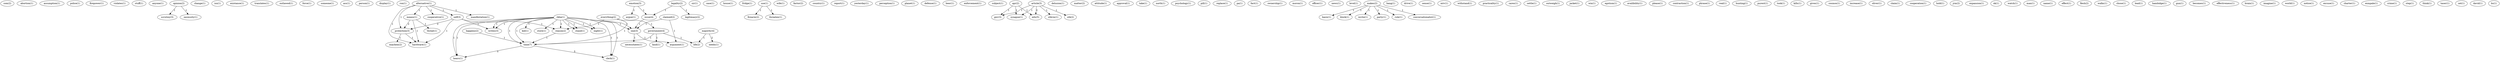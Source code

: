 digraph G {
  com [ label="com(2)" ];
  abortion [ label="abortion(1)" ];
  assumption [ label="assumption(1)" ];
  police [ label="police(1)" ];
  firepower [ label="firepower(1)" ];
  violates [ label="violates(1)" ];
  stuff [ label="stuff(1)" ];
  anyone [ label="anyone(1)" ];
  opinion [ label="opinion(2)" ];
  scrutiny [ label="scrutiny(3)" ];
  necessity [ label="necessity(1)" ];
  change [ label="change(1)" ];
  isn [ label="isn(1)" ];
  existance [ label="existance(1)" ];
  translates [ label="translates(1)" ];
  outlawed [ label="outlawed(1)" ];
  force [ label="force(1)" ];
  someone [ label="someone(1)" ];
  ass [ label="ass(1)" ];
  person [ label="person(1)" ];
  display [ label="display(1)" ];
  ron [ label="ron(1)" ];
  alternative [ label="alternative(1)" ];
  self [ label="self(3)" ];
  cooperative [ label="cooperative(1)" ];
  means [ label="means(1)" ];
  manifestation [ label="manifestation(1)" ];
  protection [ label="protection(3)" ];
  hardware [ label="hardware(1)" ];
  sir [ label="sir(1)" ];
  case [ label="case(1)" ];
  house [ label="house(1)" ];
  fridge [ label="fridge(1)" ];
  use [ label="use(1)" ];
  firearm [ label="firearm(2)" ];
  threaten [ label="threaten(1)" ];
  wife [ label="wife(1)" ];
  factor [ label="factor(2)" ];
  country [ label="country(1)" ];
  report [ label="report(1)" ];
  yesterday [ label="yesterday(1)" ];
  perception [ label="perception(1)" ];
  planet [ label="planet(1)" ];
  defense [ label="defense(1)" ];
  beer [ label="beer(1)" ];
  claimed [ label="claimed(2)" ];
  one [ label="one(3)" ];
  argument [ label="argument(1)" ];
  reason [ label="reason(2)" ];
  writes [ label="writes(3)" ];
  enforcement [ label="enforcement(1)" ];
  subject [ label="subject(1)" ];
  article [ label="article(3)" ];
  synapse [ label="synapse(1)" ];
  edu [ label="edu(5)" ];
  utk [ label="utk(2)" ];
  gnv [ label="gnv(3)" ];
  utkvm [ label="utkvm(1)" ];
  delusion [ label="delusion(1)" ];
  matter [ label="matter(2)" ];
  attitude [ label="attitude(1)" ];
  approval [ label="approval(1)" ];
  take [ label="take(1)" ];
  north [ label="north(1)" ];
  psychology [ label="psychology(1)" ];
  pill [ label="pill(1)" ];
  replace [ label="replace(1)" ];
  pa [ label="pa(1)" ];
  fact [ label="fact(1)" ];
  ownership [ label="ownership(1)" ];
  moron [ label="moron(1)" ];
  officer [ label="officer(1)" ];
  news [ label="news(1)" ];
  level [ label="level(1)" ];
  emotion [ label="emotion(3)" ];
  argue [ label="argue(1)" ];
  issue [ label="issue(4)" ];
  apr [ label="apr(2)" ];
  makes [ label="makes(2)" ];
  basis [ label="basis(1)" ];
  block [ label="block(1)" ];
  invite [ label="invite(1)" ];
  party [ label="party(1)" ];
  rule [ label="rule(1)" ];
  conversationalist [ label="conversationalist(1)" ];
  bang [ label="bang(1)" ];
  drive [ label="drive(1)" ];
  sense [ label="sense(1)" ];
  mtv [ label="mtv(1)" ];
  withstand [ label="withstand(1)" ];
  practicality [ label="practicality(1)" ];
  threat [ label="threat(1)" ];
  legality [ label="legality(2)" ];
  legitimacy [ label="legitimacy(2)" ];
  cares [ label="cares(1)" ];
  settle [ label="settle(1)" ];
  outweigh [ label="outweigh(1)" ];
  jacket [ label="jacket(1)" ];
  win [ label="win(1)" ];
  egotism [ label="egotism(1)" ];
  availibility [ label="availibility(1)" ];
  please [ label="please(1)" ];
  contraction [ label="contraction(1)" ];
  phrase [ label="phrase(1)" ];
  veal [ label="veal(1)" ];
  hunting [ label="hunting(1)" ];
  everything [ label="everything(2)" ];
  government [ label="government(4)" ];
  time [ label="time(7)" ];
  purest [ label="purest(1)" ];
  mayhem [ label="mayhem(2)" ];
  took [ label="took(1)" ];
  kills [ label="kills(1)" ];
  gives [ label="gives(1)" ];
  cosmos [ label="cosmos(1)" ];
  increase [ label="increase(1)" ];
  oliver [ label="oliver(1)" ];
  rkba [ label="rkba(3)" ];
  kid [ label="kid(1)" ];
  store [ label="store(1)" ];
  stand [ label="stand(1)" ];
  night [ label="night(1)" ];
  hears [ label="hears(1)" ];
  clerk [ label="clerk(1)" ];
  claim [ label="claim(1)" ];
  cooperation [ label="cooperation(1)" ];
  hold [ label="hold(1)" ];
  jrm [ label="jrm(2)" ];
  expansion [ label="expansion(1)" ];
  ok [ label="ok(1)" ];
  watch [ label="watch(1)" ];
  man [ label="man(1)" ];
  use [ label="use(1)" ];
  name [ label="name(1)" ];
  effect [ label="effect(1)" ];
  flesh [ label="flesh(2)" ];
  walks [ label="walks(1)" ];
  chose [ label="chose(1)" ];
  lead [ label="lead(1)" ];
  hambidge [ label="hambidge(1)" ];
  gun [ label="gun(1)" ];
  becomes [ label="becomes(1)" ];
  rkba [ label="rkba(1)" ];
  effectiveness [ label="effectiveness(1)" ];
  majority [ label="majority(4)" ];
  needs [ label="needs(1)" ];
  life [ label="life(2)" ];
  brain [ label="brain(1)" ];
  imagine [ label="imagine(1)" ];
  necessitates [ label="necessitates(1)" ];
  world [ label="world(1)" ];
  notice [ label="notice(1)" ];
  excuse [ label="excuse(1)" ];
  charter [ label="charter(1)" ];
  happens [ label="happens(2)" ];
  kind [ label="kind(1)" ];
  exmpale [ label="exmpale(1)" ];
  crime [ label="crime(1)" ];
  step [ label="step(1)" ];
  think [ label="think(1)" ];
  taser [ label="taser(1)" ];
  pa [ label="pa(1)" ];
  set [ label="set(1)" ];
  david [ label="david(1)" ];
  bs [ label="bs(1)" ];
  opinion -> scrutiny [ label="1" ];
  opinion -> necessity [ label="1" ];
  alternative -> self [ label="1" ];
  alternative -> cooperative [ label="1" ];
  alternative -> means [ label="1" ];
  alternative -> manifestation [ label="1" ];
  alternative -> protection [ label="1" ];
  alternative -> hardware [ label="1" ];
  use -> firearm [ label="1" ];
  use -> threaten [ label="1" ];
  claimed -> one [ label="1" ];
  claimed -> argument [ label="1" ];
  self -> protection [ label="2" ];
  self -> hardware [ label="1" ];
  self -> reason [ label="1" ];
  self -> writes [ label="1" ];
  article -> synapse [ label="1" ];
  article -> edu [ label="2" ];
  article -> utk [ label="1" ];
  article -> gnv [ label="1" ];
  article -> utkvm [ label="1" ];
  emotion -> argue [ label="1" ];
  emotion -> issue [ label="1" ];
  apr -> synapse [ label="1" ];
  apr -> edu [ label="1" ];
  apr -> gnv [ label="1" ];
  makes -> basis [ label="1" ];
  makes -> block [ label="1" ];
  makes -> invite [ label="1" ];
  makes -> party [ label="1" ];
  makes -> rule [ label="1" ];
  makes -> conversationalist [ label="1" ];
  means -> threat [ label="1" ];
  means -> protection [ label="2" ];
  means -> hardware [ label="1" ];
  legality -> issue [ label="1" ];
  legality -> legitimacy [ label="1" ];
  everything -> reason [ label="1" ];
  everything -> government [ label="1" ];
  everything -> time [ label="1" ];
  protection -> hardware [ label="1" ];
  protection -> mayhem [ label="1" ];
  rkba -> kid [ label="1" ];
  rkba -> reason [ label="1" ];
  rkba -> store [ label="1" ];
  rkba -> stand [ label="1" ];
  rkba -> one [ label="1" ];
  rkba -> night [ label="1" ];
  rkba -> writes [ label="1" ];
  rkba -> time [ label="1" ];
  rkba -> hears [ label="1" ];
  rkba -> clerk [ label="1" ];
  issue -> one [ label="1" ];
  reason -> time [ label="1" ];
  rkba -> stand [ label="1" ];
  rkba -> one [ label="1" ];
  rkba -> night [ label="1" ];
  rkba -> writes [ label="1" ];
  rkba -> time [ label="1" ];
  rkba -> hears [ label="1" ];
  rkba -> clerk [ label="1" ];
  majority -> needs [ label="2" ];
  majority -> life [ label="1" ];
  one -> necessitates [ label="1" ];
  one -> argument [ label="1" ];
  happens -> time [ label="1" ];
  government -> time [ label="1" ];
  government -> kind [ label="1" ];
  government -> life [ label="1" ];
  time -> hears [ label="5" ];
  time -> clerk [ label="5" ];
}
